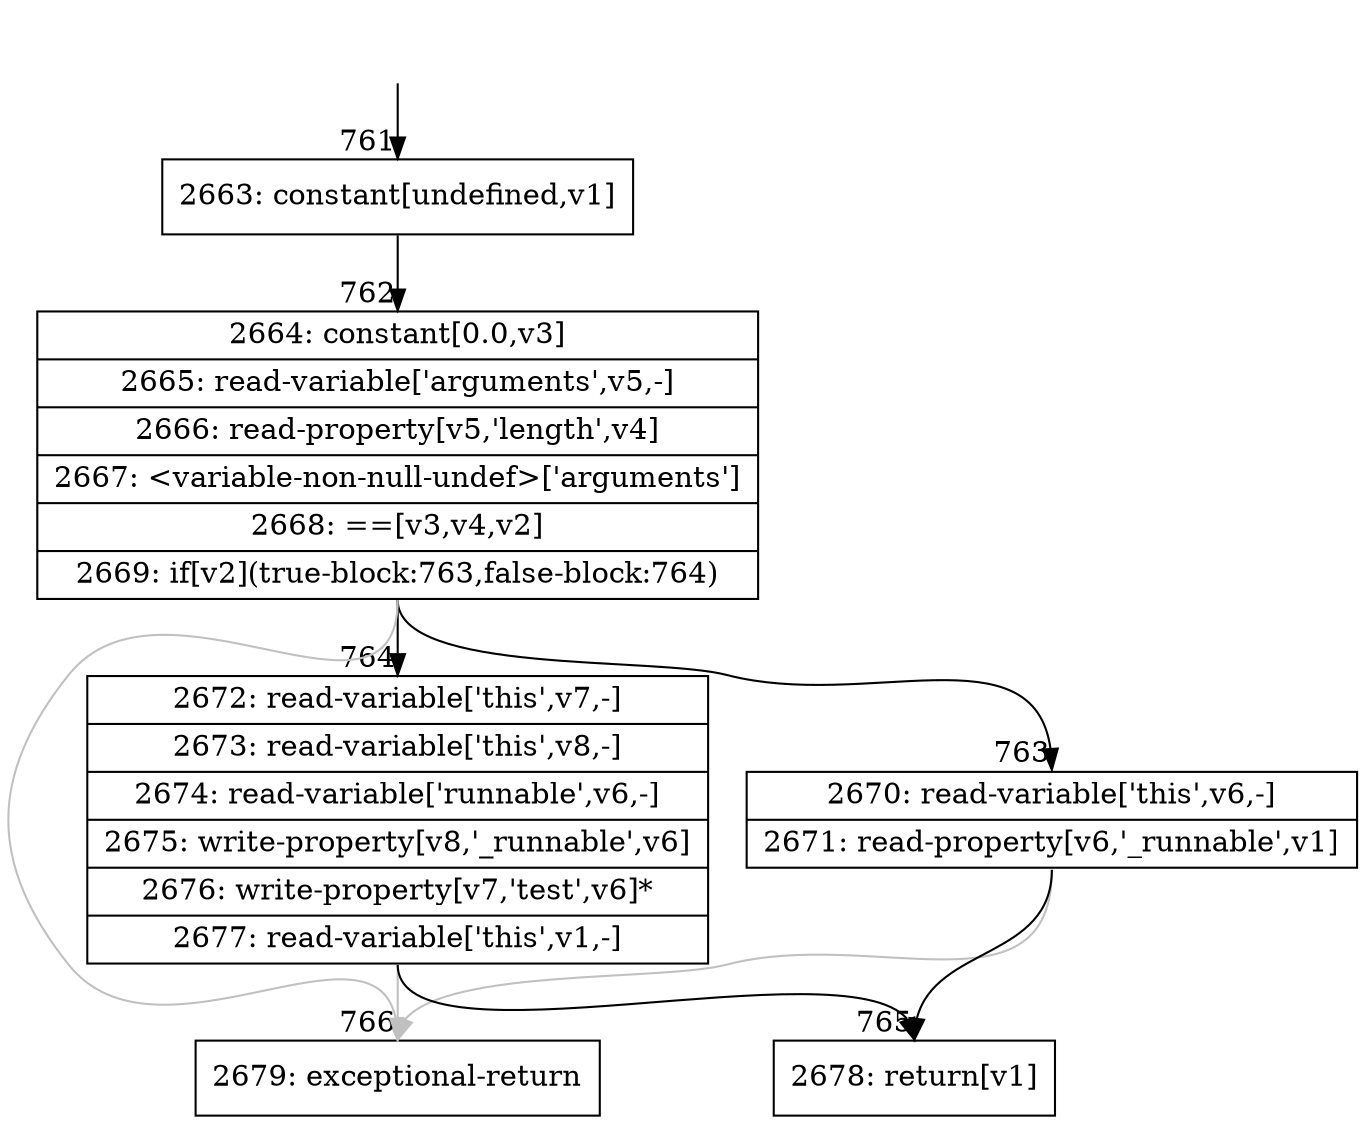 digraph {
rankdir="TD"
BB_entry66[shape=none,label=""];
BB_entry66 -> BB761 [tailport=s, headport=n, headlabel="    761"]
BB761 [shape=record label="{2663: constant[undefined,v1]}" ] 
BB761 -> BB762 [tailport=s, headport=n, headlabel="      762"]
BB762 [shape=record label="{2664: constant[0.0,v3]|2665: read-variable['arguments',v5,-]|2666: read-property[v5,'length',v4]|2667: \<variable-non-null-undef\>['arguments']|2668: ==[v3,v4,v2]|2669: if[v2](true-block:763,false-block:764)}" ] 
BB762 -> BB763 [tailport=s, headport=n, headlabel="      763"]
BB762 -> BB764 [tailport=s, headport=n, headlabel="      764"]
BB762 -> BB766 [tailport=s, headport=n, color=gray, headlabel="      766"]
BB763 [shape=record label="{2670: read-variable['this',v6,-]|2671: read-property[v6,'_runnable',v1]}" ] 
BB763 -> BB765 [tailport=s, headport=n, headlabel="      765"]
BB763 -> BB766 [tailport=s, headport=n, color=gray]
BB764 [shape=record label="{2672: read-variable['this',v7,-]|2673: read-variable['this',v8,-]|2674: read-variable['runnable',v6,-]|2675: write-property[v8,'_runnable',v6]|2676: write-property[v7,'test',v6]*|2677: read-variable['this',v1,-]}" ] 
BB764 -> BB765 [tailport=s, headport=n]
BB764 -> BB766 [tailport=s, headport=n, color=gray]
BB765 [shape=record label="{2678: return[v1]}" ] 
BB766 [shape=record label="{2679: exceptional-return}" ] 
//#$~ 810
}
